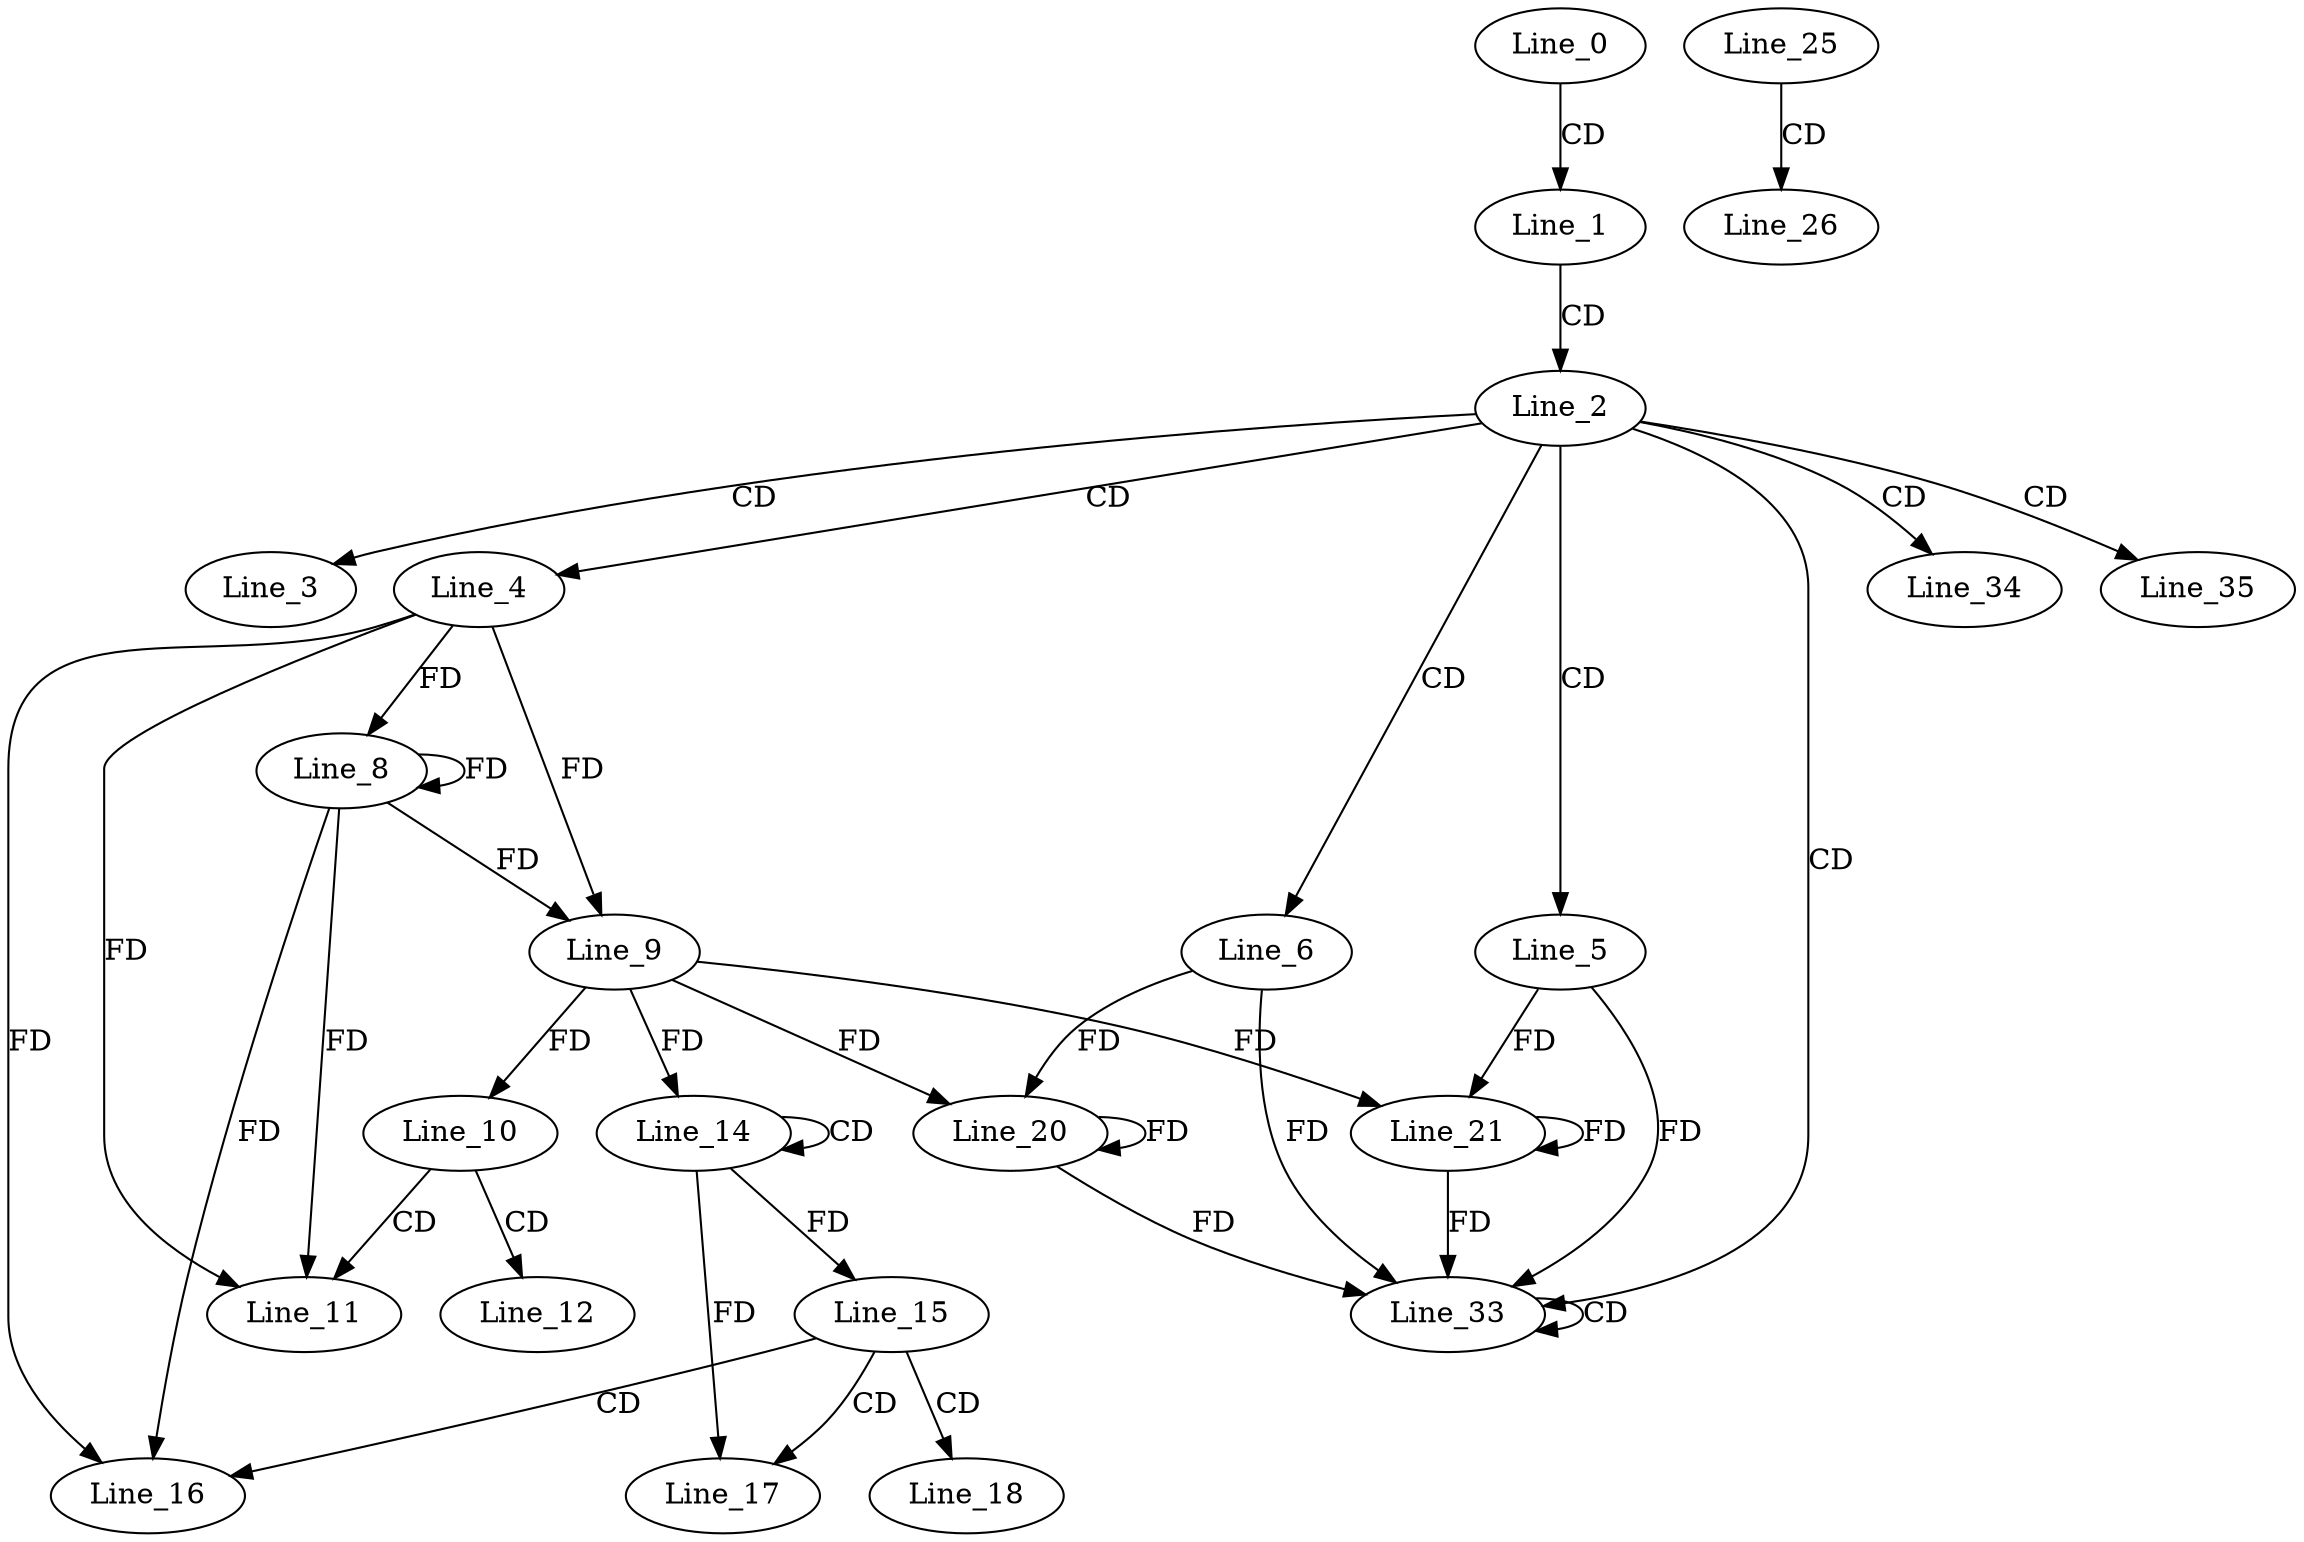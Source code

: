 digraph G {
  Line_0;
  Line_1;
  Line_2;
  Line_3;
  Line_4;
  Line_5;
  Line_6;
  Line_8;
  Line_9;
  Line_9;
  Line_10;
  Line_10;
  Line_11;
  Line_11;
  Line_12;
  Line_14;
  Line_14;
  Line_15;
  Line_16;
  Line_16;
  Line_17;
  Line_18;
  Line_20;
  Line_20;
  Line_21;
  Line_21;
  Line_25;
  Line_26;
  Line_33;
  Line_33;
  Line_34;
  Line_35;
  Line_0 -> Line_1 [ label="CD" ];
  Line_1 -> Line_2 [ label="CD" ];
  Line_2 -> Line_3 [ label="CD" ];
  Line_2 -> Line_4 [ label="CD" ];
  Line_2 -> Line_5 [ label="CD" ];
  Line_2 -> Line_6 [ label="CD" ];
  Line_4 -> Line_8 [ label="FD" ];
  Line_8 -> Line_8 [ label="FD" ];
  Line_4 -> Line_9 [ label="FD" ];
  Line_8 -> Line_9 [ label="FD" ];
  Line_9 -> Line_10 [ label="FD" ];
  Line_10 -> Line_11 [ label="CD" ];
  Line_4 -> Line_11 [ label="FD" ];
  Line_8 -> Line_11 [ label="FD" ];
  Line_10 -> Line_12 [ label="CD" ];
  Line_14 -> Line_14 [ label="CD" ];
  Line_9 -> Line_14 [ label="FD" ];
  Line_14 -> Line_15 [ label="FD" ];
  Line_15 -> Line_16 [ label="CD" ];
  Line_4 -> Line_16 [ label="FD" ];
  Line_8 -> Line_16 [ label="FD" ];
  Line_15 -> Line_17 [ label="CD" ];
  Line_14 -> Line_17 [ label="FD" ];
  Line_15 -> Line_18 [ label="CD" ];
  Line_6 -> Line_20 [ label="FD" ];
  Line_20 -> Line_20 [ label="FD" ];
  Line_9 -> Line_20 [ label="FD" ];
  Line_5 -> Line_21 [ label="FD" ];
  Line_21 -> Line_21 [ label="FD" ];
  Line_9 -> Line_21 [ label="FD" ];
  Line_25 -> Line_26 [ label="CD" ];
  Line_2 -> Line_33 [ label="CD" ];
  Line_33 -> Line_33 [ label="CD" ];
  Line_6 -> Line_33 [ label="FD" ];
  Line_20 -> Line_33 [ label="FD" ];
  Line_5 -> Line_33 [ label="FD" ];
  Line_21 -> Line_33 [ label="FD" ];
  Line_2 -> Line_34 [ label="CD" ];
  Line_2 -> Line_35 [ label="CD" ];
}
